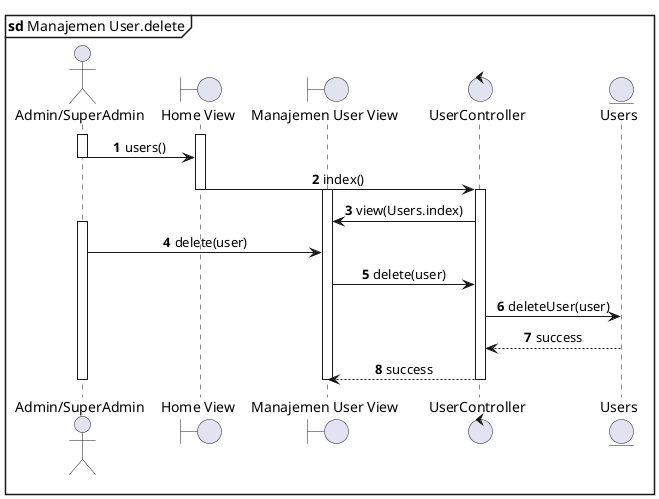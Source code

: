 @startuml User Verification Success
mainframe **sd** Manajemen User.delete
actor "Admin/SuperAdmin"  as User
boundary "Home View" as HomeView
boundary "Manajemen User View" as UsersView
control UserController 
entity Users as UserModel

autonumber
' autoactivate on
skinparam SequenceMessageAlignment center

activate User
activate HomeView
User->HomeView: users()
deactivate User
HomeView->UserController: index()
deactivate HomeView
activate UserController
activate UsersView
UserController->UsersView: view(Users.index)
activate User
User->UsersView: delete(user)
UsersView->UserController: delete(user)
UserController->UserModel: deleteUser(user)
UserModel-->UserController: success
UserController-->UsersView: success
deactivate UserController
deactivate UsersView
deactivate User



@enduml